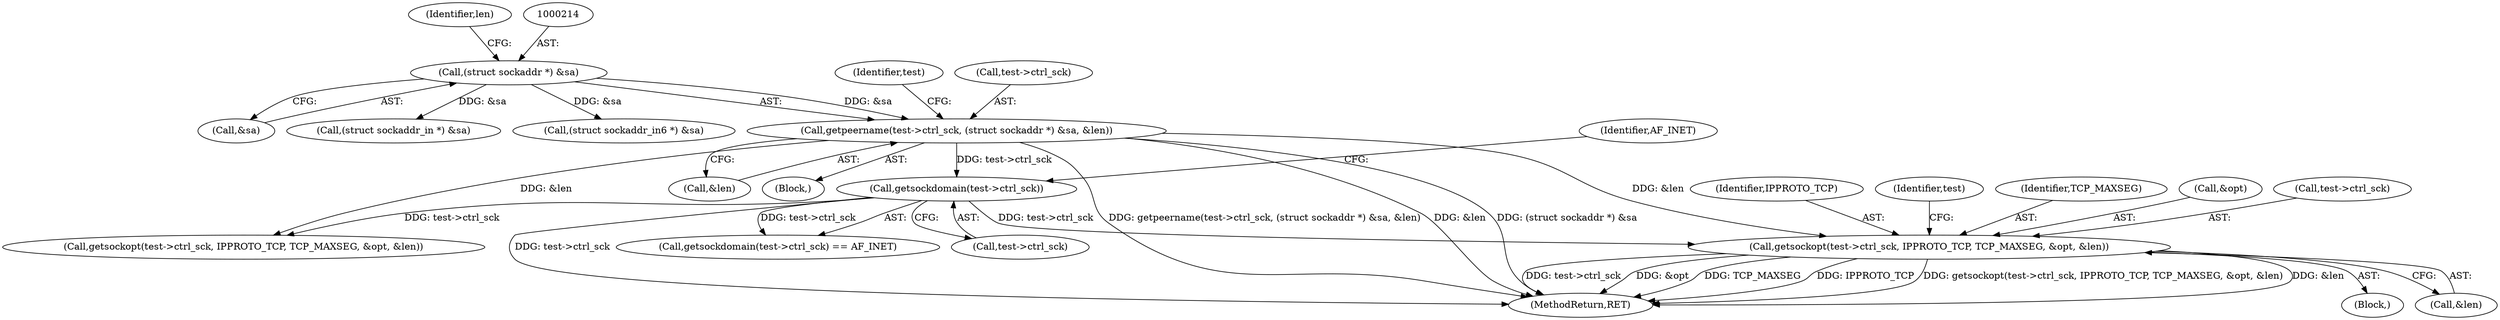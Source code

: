 digraph "0_iperf_91f2fa59e8ed80dfbf400add0164ee0e508e412a_49@API" {
"1000395" [label="(Call,getsockopt(test->ctrl_sck, IPPROTO_TCP, TCP_MAXSEG, &opt, &len))"];
"1000221" [label="(Call,getsockdomain(test->ctrl_sck))"];
"1000209" [label="(Call,getpeername(test->ctrl_sck, (struct sockaddr *) &sa, &len))"];
"1000213" [label="(Call,(struct sockaddr *) &sa)"];
"1000218" [label="(Identifier,len)"];
"1000390" [label="(Block,)"];
"1000399" [label="(Identifier,IPPROTO_TCP)"];
"1000403" [label="(Call,&len)"];
"1000223" [label="(Identifier,test)"];
"1000213" [label="(Call,(struct sockaddr *) &sa)"];
"1000215" [label="(Call,&sa)"];
"1000338" [label="(Call,getsockopt(test->ctrl_sck, IPPROTO_TCP, TCP_MAXSEG, &opt, &len))"];
"1000217" [label="(Call,&len)"];
"1000220" [label="(Call,getsockdomain(test->ctrl_sck) == AF_INET)"];
"1000204" [label="(Block,)"];
"1000409" [label="(MethodReturn,RET)"];
"1000210" [label="(Call,test->ctrl_sck)"];
"1000406" [label="(Identifier,test)"];
"1000222" [label="(Call,test->ctrl_sck)"];
"1000225" [label="(Identifier,AF_INET)"];
"1000221" [label="(Call,getsockdomain(test->ctrl_sck))"];
"1000395" [label="(Call,getsockopt(test->ctrl_sck, IPPROTO_TCP, TCP_MAXSEG, &opt, &len))"];
"1000209" [label="(Call,getpeername(test->ctrl_sck, (struct sockaddr *) &sa, &len))"];
"1000229" [label="(Call,(struct sockaddr_in *) &sa)"];
"1000400" [label="(Identifier,TCP_MAXSEG)"];
"1000401" [label="(Call,&opt)"];
"1000252" [label="(Call,(struct sockaddr_in6 *) &sa)"];
"1000396" [label="(Call,test->ctrl_sck)"];
"1000395" -> "1000390"  [label="AST: "];
"1000395" -> "1000403"  [label="CFG: "];
"1000396" -> "1000395"  [label="AST: "];
"1000399" -> "1000395"  [label="AST: "];
"1000400" -> "1000395"  [label="AST: "];
"1000401" -> "1000395"  [label="AST: "];
"1000403" -> "1000395"  [label="AST: "];
"1000406" -> "1000395"  [label="CFG: "];
"1000395" -> "1000409"  [label="DDG: &len"];
"1000395" -> "1000409"  [label="DDG: test->ctrl_sck"];
"1000395" -> "1000409"  [label="DDG: &opt"];
"1000395" -> "1000409"  [label="DDG: TCP_MAXSEG"];
"1000395" -> "1000409"  [label="DDG: IPPROTO_TCP"];
"1000395" -> "1000409"  [label="DDG: getsockopt(test->ctrl_sck, IPPROTO_TCP, TCP_MAXSEG, &opt, &len)"];
"1000221" -> "1000395"  [label="DDG: test->ctrl_sck"];
"1000209" -> "1000395"  [label="DDG: &len"];
"1000221" -> "1000220"  [label="AST: "];
"1000221" -> "1000222"  [label="CFG: "];
"1000222" -> "1000221"  [label="AST: "];
"1000225" -> "1000221"  [label="CFG: "];
"1000221" -> "1000409"  [label="DDG: test->ctrl_sck"];
"1000221" -> "1000220"  [label="DDG: test->ctrl_sck"];
"1000209" -> "1000221"  [label="DDG: test->ctrl_sck"];
"1000221" -> "1000338"  [label="DDG: test->ctrl_sck"];
"1000209" -> "1000204"  [label="AST: "];
"1000209" -> "1000217"  [label="CFG: "];
"1000210" -> "1000209"  [label="AST: "];
"1000213" -> "1000209"  [label="AST: "];
"1000217" -> "1000209"  [label="AST: "];
"1000223" -> "1000209"  [label="CFG: "];
"1000209" -> "1000409"  [label="DDG: getpeername(test->ctrl_sck, (struct sockaddr *) &sa, &len)"];
"1000209" -> "1000409"  [label="DDG: &len"];
"1000209" -> "1000409"  [label="DDG: (struct sockaddr *) &sa"];
"1000213" -> "1000209"  [label="DDG: &sa"];
"1000209" -> "1000338"  [label="DDG: &len"];
"1000213" -> "1000215"  [label="CFG: "];
"1000214" -> "1000213"  [label="AST: "];
"1000215" -> "1000213"  [label="AST: "];
"1000218" -> "1000213"  [label="CFG: "];
"1000213" -> "1000229"  [label="DDG: &sa"];
"1000213" -> "1000252"  [label="DDG: &sa"];
}
